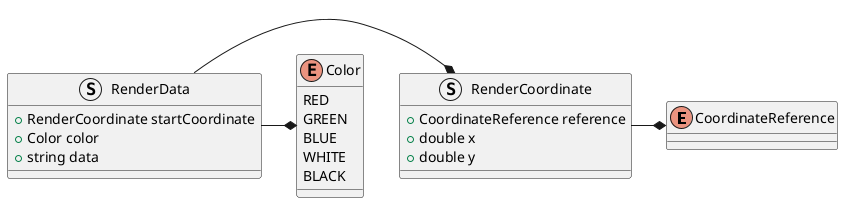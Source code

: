 @startuml
enum CoordinateReference {

}
enum Color {
    RED
    GREEN
    BLUE
    WHITE
    BLACK
}
struct RenderCoordinate {
    +CoordinateReference reference
    +double x
    +double y
}
RenderCoordinate -* CoordinateReference
struct RenderData {
    +RenderCoordinate startCoordinate
    +Color color
    +string data

}
RenderData -* RenderCoordinate
RenderData -* Color
@enduml